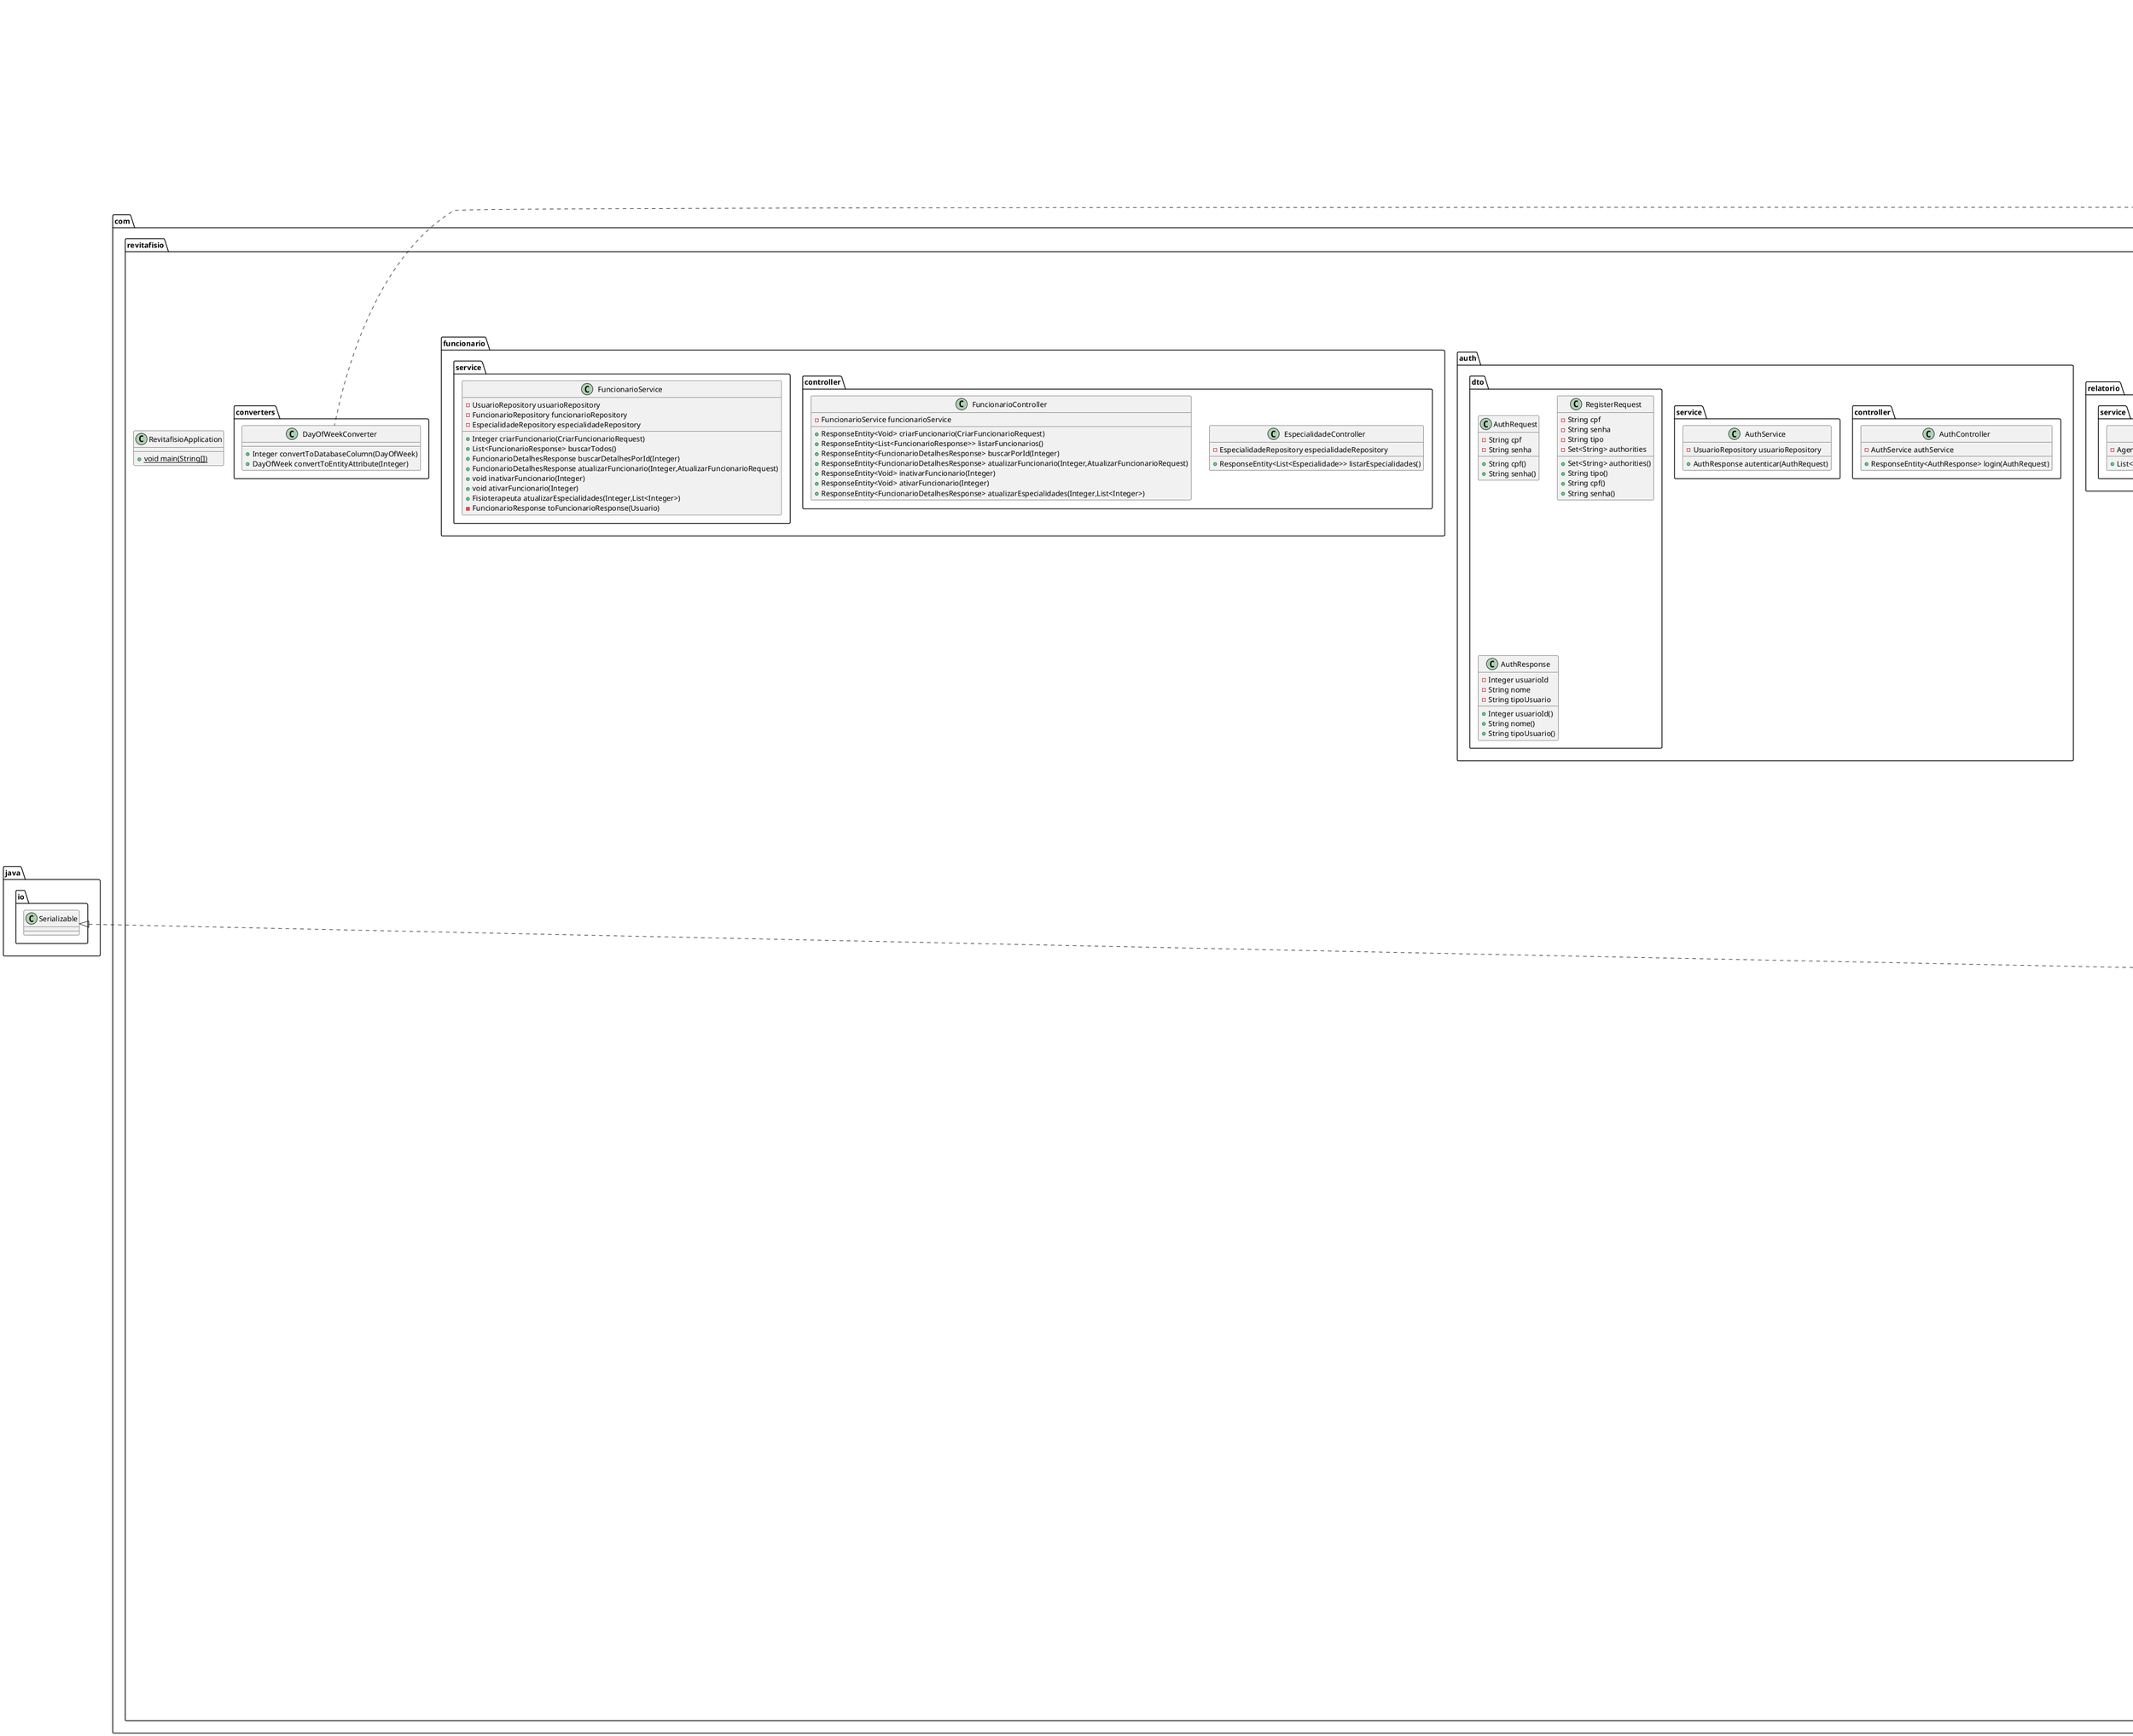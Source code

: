 @startuml
class com.revitafisio.entities.paciente.Evolucao {
- Integer idEvolucao
- Usuario paciente
- Usuario fisioterapeuta
- LocalDate data
- String descricao
- boolean preenchida
}

class com.revitafisio.paciente.service.AvaliacaoRpgService {
- AvaliacaoRpgRepository avaliacaoRepository
- PacienteRepository pacienteRepository
- FuncionarioRepository funcionarioRepository
+ AvaliacaoRpg salvar(AvaliacaoRpgRequest)
+ Optional<AvaliacaoRpg> buscarPorPaciente(Integer)
}


class com.revitafisio.records.AtualizarStatusRequest {
- String novoStatus
+ String novoStatus()
}


class com.revitafisio.entities.usuarios.Paciente {
}
class com.revitafisio.agendamento.service.HorarioTrabalhoService {
- {static} Logger logger
- HorarioTrabalhoRepository horarioTrabalhoRepository
- HorarioDisponivelRepository horarioDisponivelRepository
- FuncionarioRepository funcionarioRepository
+ HorarioTrabalhoResponse adicionarHorario(HorarioTrabalhoRequest)
+ void gerarDisponibilidadeParaMes(Integer,int,int)
+ List<HorarioTrabalhoResponse> listarHorariosPorFisioterapeuta(Integer)
+ void removerHorario(Integer)
}


class com.revitafisio.records.HorarioTrabalhoResponse {
- Integer id
- DayOfWeek diaDaSemana
- String nomeDiaSemana
- LocalTime horaInicio
- LocalTime horaFim
+ Integer id()
+ LocalTime horaFim()
+ String nomeDiaSemana()
+ DayOfWeek diaDaSemana()
+ LocalTime horaInicio()
}


class com.revitafisio.records.AtualizarFuncionarioRequest {
- String nome
- LocalDate dataNascimento
+ String nome()
+ LocalDate dataNascimento()
}


interface com.revitafisio.repository.PacienteRepository {
~ List<Paciente> findByNomeContainingIgnoreCase(String)
}

class com.revitafisio.entities.permissoes.Permissao {
- Integer idPermissao
- String codigo
- String descricao
}

interface com.revitafisio.repository.HorarioDisponivelRepository {
~ List<HorarioDisponivel> findByFisioterapeutaIdUsuarioAndDataBetween(Integer,LocalDate,LocalDate)
~ void deleteByFisioterapeutaIdUsuarioAndDataBetween(Integer,LocalDate,LocalDate)
~ List<HorarioDisponivel> findByFisioterapeutaIdUsuarioAndDataAndHoraInicio(Integer,LocalDate,LocalTime)
}

class com.revitafisio.paciente.Controller.AvaliacaoOrtopediaController {
- AvaliacaoOrtopediaService avaliacaoService
+ ResponseEntity<AvaliacaoOrtopedia> salvarAvaliacao(AvaliacaoOrtopediaRequest)
+ ResponseEntity<AvaliacaoOrtopedia> buscarPorPaciente(Integer)
}


class com.revitafisio.agendamento.controller.HorarioDisponivelController {
- HorarioDisponivelService horarioDisponivelService
+ ResponseEntity<List<HorarioDisponivelResponse>> buscarDisponibilidade(Integer,LocalDate,LocalDate)
}


interface com.revitafisio.repository.EspecialidadeRepository {
}
class com.revitafisio.records.FuncionarioDetalhesResponse {
- Integer idUsuario
- String nome
- String cpf
- LocalDate dataNascimento
- boolean ativo
- String tipo_usuario
- Set<Especialidade> especialidades
+ {static} FuncionarioDetalhesResponse from(Usuario)
+ Integer idUsuario()
+ String nome()
+ LocalDate dataNascimento()
+ String cpf()
+ boolean ativo()
+ Set<Especialidade> especialidades()
+ String tipo_usuario()
}


class com.revitafisio.records.PacienteDetalhesResponse {
- Integer id
- String nome
- String cpf
- LocalDate dataNascimento
- boolean ativo
- Set<Contato> contatos
+ Integer id()
+ String nome()
+ LocalDate dataNascimento()
+ String cpf()
+ boolean ativo()
+ Set<Contato> contatos()
}


interface com.revitafisio.repository.AgendamentoRepository {
~ List<Agendamento> findByFisioterapeuta_IdUsuarioAndDataHoraInicioGreaterThanEqualAndDataHoraFimLessThanEqual(Integer,LocalDateTime,LocalDateTime)
~ List<RelatorioAtendimentoResponse> getRelatorioAtendimentosPorPeriodo(LocalDateTime,LocalDateTime)
~ List<Agendamento> findAllByStatusAndDataHoraInicioBefore(StatusAgendamento,LocalDateTime)
}

class com.revitafisio.entities.permissoes.UsuarioPermissao {
- UsuarioPermissaoId id
- Usuario usuario
- Permissao permissao
- Especialidade especialidade
}

interface com.revitafisio.repository.FuncionarioRepository {
~ List<Usuario> findAllFuncionarios()
~ Optional<Usuario> findFuncionarioById(Integer)
}

interface com.revitafisio.repository.AvaliacaoRpgRepository {
~ Optional<AvaliacaoRpg> findByPacienteIdUsuario(Integer)
}

class com.revitafisio.relatorio.controller.RelatorioController {
- RelatorioService relatorioService
+ ResponseEntity<List<RelatorioAtendimentoResponse>> getRelatorioAtendimentos(int,int)
}


interface com.revitafisio.repository.UsuarioRepository {
~ Optional<Usuario> findByCpf(String)
}

class com.revitafisio.entities.usuarios.Fisioterapeuta {
- Set<Especialidade> especialidades
}

class com.revitafisio.relatorio.service.RelatorioService {
- AgendamentoRepository agendamentoRepository
+ List<RelatorioAtendimentoResponse> gerarRelatorioAtendimentos(int,int)
}


class com.revitafisio.records.RelatorioAtendimentoResponse {
- String nomeFisioterapeuta
- Long totalAtendimentos
+ String nomeFisioterapeuta()
+ Long totalAtendimentos()
}


class com.revitafisio.records.CriarAgendamentoRequest {
- Integer idPaciente
- Integer idFisioterapeuta
- Integer idEspecialidade
- LocalDateTime dataHoraInicio
- LocalDateTime dataHoraFim
+ Integer idFisioterapeuta()
+ Integer idEspecialidade()
+ LocalDateTime dataHoraInicio()
+ LocalDateTime dataHoraFim()
+ Integer idPaciente()
}


class com.revitafisio.records.HorarioDisponivelResponse {
- Integer id
- LocalDate data
- LocalTime horaInicio
- LocalTime horaFim
- boolean disponivel
+ Integer id()
+ LocalTime horaFim()
+ LocalDate data()
+ boolean disponivel()
+ LocalTime horaInicio()
}


class com.revitafisio.agendamento.service.HorarioDisponivelService {
- HorarioDisponivelRepository horarioDisponivelRepository
+ List<HorarioDisponivelResponse> buscarPorFisioEPeriodo(Integer,LocalDate,LocalDate)
}


class com.revitafisio.entities.agendamentos.Agendamento {
- Integer idAgendamento
- Usuario paciente
- Usuario fisioterapeuta
- Especialidade especialidade
- LocalDateTime dataHoraInicio
- LocalDateTime dataHoraFim
- StatusAgendamento status
}

enum com.revitafisio.entities.agendamentos.StatusAgendamento {
+  CONFIRMADO
+  CANCELADO
+  PENDENTE
+  REALIZADO
+  NAO_COMPARECEU
}

class com.revitafisio.auth.controller.AuthController {
- AuthService authService
+ ResponseEntity<AuthResponse> login(AuthRequest)
}


class com.revitafisio.funcionario.controller.EspecialidadeController {
- EspecialidadeRepository especialidadeRepository
+ ResponseEntity<List<Especialidade>> listarEspecialidades()
}


class com.revitafisio.records.CriarFuncionarioRequest {
- String nome
- String cpf
- LocalDate dataNascimento
- String senha
- TipoFuncionario tipo
+  FISIOTERAPEUTA
+  RECEPCIONISTA
+  ADMIN
+ String nome()
+ LocalDate dataNascimento()
+ String cpf()
+ String senha()
+ TipoFuncionario tipo()
}


enum com.revitafisio.records.TipoFuncionario {
+  FISIOTERAPEUTA
+  RECEPCIONISTA
+  ADMIN
}

class com.revitafisio.records.HorarioTrabalhoRequest {
- Integer idFisioterapeuta
- DayOfWeek diaDaSemana
- LocalTime horaInicio
- LocalTime horaFim
+ Integer idFisioterapeuta()
+ LocalTime horaFim()
+ DayOfWeek diaDaSemana()
+ LocalTime horaInicio()
}


class com.revitafisio.agendamento.controller.AgendamentoController {
- AgendamentoService agendamentoService
+ ResponseEntity<AgendamentoResponse> criarAgendamento(CriarAgendamentoRequest)
+ ResponseEntity<List<AgendamentoResponse>> buscarAgenda(Integer,LocalDateTime,LocalDateTime)
+ ResponseEntity<List<AgendamentoResponse>> buscarPendentes()
+ ResponseEntity<Void> atualizarStatus(Integer,AtualizarStatusRequest)
}


class com.revitafisio.entities.usuarios.Contato {
- Integer idContato
- Usuario usuario
- TipoContato tipo
- String valor
- boolean principal
}

enum com.revitafisio.entities.usuarios.TipoContato {
+  TELEFONE
+  CELULAR
+  EMAIL
+  WHATSAPP
}

class com.revitafisio.auth.service.AuthService {
- UsuarioRepository usuarioRepository
+ AuthResponse autenticar(AuthRequest)
}


class com.revitafisio.entities.usuarios.Admin {
}
class com.revitafisio.paciente.Controller.EvolucaoController {
- EvolucaoService evolucaoService
+ ResponseEntity<EvolucaoResponse> salvarEvolucao(CriarEvolucaoRequest)
+ ResponseEntity<List<EvolucaoResponse>> listarPorPaciente(Integer)
}


class com.revitafisio.records.FuncionarioResponse {
- Integer id
- String nome
- String tipo
+ Integer id()
+ String nome()
+ String tipo()
}


class com.revitafisio.entities.paciente.AvaliacaoRpg {
- Integer idAvaliacao
- Usuario paciente
- Usuario fisioterapeuta
- LocalDate dataAvaliacao
- String diagnostico_clinico
- String hma
- String posicao_dor
- String outras_patologias
- String outros_exames
- String medicamentos_descricao
- String outros_desequilibrios
- String tratamento_proposto
- String observacoes
- Boolean ressonancia_magnetica
- Boolean raio_x
- Boolean tomografia
- Boolean uso_medicamentos
- GrauDor grau_dor
- PosicaoCabeca cabeca
- NivelamentoOmbros ombros
- SimetriaMaos maos
- SimetriaEias eias
- PosicaoJoelhos joelhos
- CurvaturaLombar lombar
- PosicaoPelve pelve
- PosicaoEscapulas escapulas
}

enum com.revitafisio.entities.paciente.GrauDor {
+  LEVE
+  MODERADA
+  INTENSA
}

enum com.revitafisio.entities.paciente.PosicaoCabeca {
+  ALINHADA
+  RODADA_DIREITA
+  RODADA_ESQUERDA
+  INCLINADA_ESQUERDA
+  INCLINADA_DIREITA
}

enum com.revitafisio.entities.paciente.NivelamentoOmbros {
+  NIVELADOS
+  ESQUERDO_ELEVADO
+  DIREITO_ELEVADO
}

enum com.revitafisio.entities.paciente.SimetriaMaos {
+  SIMETRICOS
+  DIREITA_ALTA
+  ESQUERDA_ALTA
}

enum com.revitafisio.entities.paciente.SimetriaEias {
+  SIMETRICAS
+  DIREITA_ALTA
+  ESQUERDA_ALTA
}

enum com.revitafisio.entities.paciente.PosicaoJoelhos {
+  VALGO
+  VARO
+  NORMAL
}

enum com.revitafisio.entities.paciente.CurvaturaLombar {
+  HIPERLORDOSE
+  RETIFICADA
+  NORMAL
}

enum com.revitafisio.entities.paciente.PosicaoPelve {
+  ANTEVERSÃO
+  RETROVERSÃO
+  NORMAL
}

enum com.revitafisio.entities.paciente.PosicaoEscapulas {
+  DIREITA_ALTA
+  ESQUERDA_ALTA
}

class com.revitafisio.records.CriarContatoRequest {
- Contato.TipoContato tipo
- String valor
- boolean principal
+ String valor()
+ boolean principal()
+ Contato.TipoContato tipo()
}


class com.revitafisio.entities.usuarios.Recepcionista {
}
class com.revitafisio.RevitafisioApplication {
+ {static} void main(String[])
}

class com.revitafisio.entities.agendamentos.HorarioDisponivel {
- Integer idHorario
- Usuario fisioterapeuta
- LocalDate data
- LocalTime horaInicio
- LocalTime horaFim
- boolean disponivel
}

class com.revitafisio.records.EvolucaoResponse {
- Integer idEvolucao
- LocalDate data
- String descricao
- String nomeFisioterapeuta
+ String nomeFisioterapeuta()
+ Integer idEvolucao()
+ String descricao()
+ LocalDate data()
}


class com.revitafisio.records.CriarPacienteRequest {
- String nome
- String cpf
- LocalDate dataNascimento
- List<CriarContatoRequest> contatos
+ List<CriarContatoRequest> contatos()
+ String nome()
+ LocalDate dataNascimento()
+ String cpf()
}


abstract class com.revitafisio.entities.usuarios.Usuario {
- Integer idUsuario
- String nome
- String cpf
- LocalDate dataNascimento
- String senha
- LocalDateTime dataCadastro
- Set<Contato> contatos
- boolean ativo
}

class com.revitafisio.paciente.service.AvaliacaoOrtopediaService {
- AvaliacaoOrtopediaRepository avaliacaoRepository
- PacienteRepository pacienteRepository
- FuncionarioRepository funcionarioRepository
+ AvaliacaoOrtopedia salvar(AvaliacaoOrtopediaRequest)
+ Optional<AvaliacaoOrtopedia> buscarPorPaciente(Integer)
}


class com.revitafisio.entities.usuarios.Especialidade {
- Integer idEspecialidade
- String nome
- String cor
}

class com.revitafisio.auth.dto.AuthRequest {
- String cpf
- String senha
+ String cpf()
+ String senha()
}


class com.revitafisio.entities.permissoes.UsuarioPermissaoId {
- Integer usuarioId
- Integer permissaoId
}

class com.revitafisio.paciente.service.PacienteService {
- UsuarioRepository usuarioRepository
- PacienteRepository pacienteRepository
+ Integer criarPaciente(CriarPacienteRequest)
+ List<PacienteResponse> buscarPorNome(String)
+ PacienteDetalhesResponse buscarPorId(Integer)
+ PacienteDetalhesResponse atualizarPaciente(Integer,AtualizarPacienteRequest)
+ void inativarPaciente(Integer)
+ void ativarPaciente(Integer)
- Contato toContatoEntity(CriarContatoRequest,Paciente)
- PacienteResponse toPacienteResponse(Paciente)
- PacienteDetalhesResponse toPacienteDetalhesResponse(Paciente)
+ List<PacienteResponse> buscarTodos()
}


class com.revitafisio.records.PacienteResponse {
- Integer id
- String nome
- String cpf
+ Integer id()
+ String nome()
+ String cpf()
}


class com.revitafisio.records.AgendamentoResponse {
- Integer id
- String nomePaciente
- String nomeFisioterapeuta
- String nomeEspecialidade
- LocalDateTime inicio
- LocalDateTime fim
- String status
+ Integer id()
+ String nomeFisioterapeuta()
+ String status()
+ LocalDateTime inicio()
+ LocalDateTime fim()
+ String nomePaciente()
+ String nomeEspecialidade()
}


class com.revitafisio.entities.permissoes.Cargo {
- Integer idCargo
- String nomeCargo
- Set<Permissao> permissoes
}

class com.revitafisio.funcionario.controller.FuncionarioController {
- FuncionarioService funcionarioService
+ ResponseEntity<Void> criarFuncionario(CriarFuncionarioRequest)
+ ResponseEntity<List<FuncionarioResponse>> listarFuncionarios()
+ ResponseEntity<FuncionarioDetalhesResponse> buscarPorId(Integer)
+ ResponseEntity<FuncionarioDetalhesResponse> atualizarFuncionario(Integer,AtualizarFuncionarioRequest)
+ ResponseEntity<Void> inativarFuncionario(Integer)
+ ResponseEntity<Void> ativarFuncionario(Integer)
+ ResponseEntity<FuncionarioDetalhesResponse> atualizarEspecialidades(Integer,List<Integer>)
}


class com.revitafisio.paciente.Controller.AvaliacaoRpgController {
- AvaliacaoRpgService avaliacaoService
+ ResponseEntity<AvaliacaoRpg> salvarAvaliacao(AvaliacaoRpgRequest)
+ ResponseEntity<AvaliacaoRpg> buscarPorPaciente(Integer)
}


class com.revitafisio.agendamento.service.AgendamentoService {
- AgendamentoRepository agendamentoRepository
- PacienteRepository pacienteRepository
- UsuarioRepository usuarioRepository
- EspecialidadeRepository especialidadeRepository
- HorarioDisponivelRepository horarioDisponivelRepository
+ AgendamentoResponse criarAgendamento(CriarAgendamentoRequest)
+ List<AgendamentoResponse> buscarAgenda(Integer,LocalDateTime,LocalDateTime)
+ List<AgendamentoResponse> buscarAgendamentosPendentesDeStatus()
+ void atualizarStatus(Integer,String)
- void liberarHorario(Agendamento)
}


class com.revitafisio.auth.dto.RegisterRequest {
- String cpf
- String senha
- String tipo
- Set<String> authorities
+ Set<String> authorities()
+ String tipo()
+ String cpf()
+ String senha()
}


class com.revitafisio.paciente.service.EvolucaoService {
- EvolucaoRepository evolucaoRepository
- PacienteRepository pacienteRepository
- FuncionarioRepository funcionarioRepository
+ EvolucaoResponse salvarEvolucao(CriarEvolucaoRequest)
+ List<EvolucaoResponse> listarEvolucoesPorPaciente(Integer)
}


interface com.revitafisio.repository.EvolucaoRepository {
~ List<Evolucao> findByPacienteIdUsuarioOrderByDataDesc(Integer)
}

class com.revitafisio.records.AtualizarPacienteRequest {
- String nome
- LocalDate dataNascimento
- List<CriarContatoRequest> contatos
+ List<CriarContatoRequest> contatos()
+ String nome()
+ LocalDate dataNascimento()
}


class com.revitafisio.entities.paciente.AvaliacaoOrtopedia {
- Integer idAvaliacao
- Usuario paciente
- Usuario fisioterapeuta
- LocalDate dataAvaliacao
- String profissao
- String pressao_arterial
- String avaliacao_postural
- String alergias
- String indicacao_medica
- String queixa_principal
- String hda_hdp
- String doencas_cardiacas
- String comorbidades
- String medicacoes
- String diagnostico_fisioterapeutico
- String objetivos
- String conduta
- String observacoes
- Integer frequencia_cardiaca
- Integer frequencia_respiratoria
- BigDecimal temperatura
}

class com.revitafisio.entities.agendamentos.HorarioTrabalho {
- Integer id
- Usuario fisioterapeuta
- DayOfWeek diaDaSemana
- LocalTime horaInicio
- LocalTime horaFim
- boolean ativo
}

class com.revitafisio.records.AvaliacaoRpgRequest {
- Integer idPaciente
- Integer idFisioterapeuta
- String diagnostico_clinico
- String hma
- String posicao_dor
- String outras_patologias
- String outros_exames
- String medicamentos_descricao
- String outros_desequilibrios
- String tratamento_proposto
- String observacoes
- Boolean ressonancia_magnetica
- Boolean raio_x
- Boolean tomografia
- Boolean uso_medicamentos
- AvaliacaoRpg.GrauDor grau_dor
- AvaliacaoRpg.PosicaoCabeca cabeca
- AvaliacaoRpg.NivelamentoOmbros ombros
- AvaliacaoRpg.SimetriaMaos maos
- AvaliacaoRpg.SimetriaEias eias
- AvaliacaoRpg.PosicaoJoelhos joelhos
- AvaliacaoRpg.CurvaturaLombar lombar
- AvaliacaoRpg.PosicaoPelve pelve
- AvaliacaoRpg.PosicaoEscapulas escapulas
+ Integer idFisioterapeuta()
+ AvaliacaoRpg.CurvaturaLombar lombar()
+ AvaliacaoRpg.PosicaoPelve pelve()
+ AvaliacaoRpg.SimetriaEias eias()
+ String observacoes()
+ Boolean ressonancia_magnetica()
+ AvaliacaoRpg.GrauDor grau_dor()
+ String medicamentos_descricao()
+ AvaliacaoRpg.PosicaoEscapulas escapulas()
+ Boolean tomografia()
+ Boolean uso_medicamentos()
+ String outros_exames()
+ AvaliacaoRpg.NivelamentoOmbros ombros()
+ String tratamento_proposto()
+ AvaliacaoRpg.SimetriaMaos maos()
+ AvaliacaoRpg.PosicaoJoelhos joelhos()
+ String diagnostico_clinico()
+ String outras_patologias()
+ String outros_desequilibrios()
+ Integer idPaciente()
+ String hma()
+ String posicao_dor()
+ Boolean raio_x()
+ AvaliacaoRpg.PosicaoCabeca cabeca()
}


class com.revitafisio.paciente.Controller.PacienteController {
- PacienteService pacienteService
+ ResponseEntity<Void> criarPaciente(CriarPacienteRequest)
+ ResponseEntity<List<PacienteResponse>> buscarPacientes(String)
+ ResponseEntity<PacienteDetalhesResponse> buscarPorId(Integer)
+ ResponseEntity<PacienteDetalhesResponse> atualizarPaciente(Integer,AtualizarPacienteRequest)
+ ResponseEntity<Void> inativarPaciente(Integer)
+ ResponseEntity<Void> ativarPaciente(Integer)
}


interface com.revitafisio.repository.HorarioTrabalhoRepository {
~ List<HorarioTrabalho> findByFisioterapeutaIdUsuario(Integer)
~ List<HorarioTrabalho> findByFisioterapeuta_IdUsuarioAndDiaDaSemana(Integer,DayOfWeek)
}

class com.revitafisio.records.AvaliacaoOrtopediaRequest {
- Integer idPaciente
- Integer idFisioterapeuta
- String profissao
- String pressao_arterial
- String avaliacao_postural
- String alergias
- String indicacao_medica
- String queixa_principal
- String hda_hdp
- String doencas_cardiacas
- String comorbidades
- String medicacoes
- String diagnostico_fisioterapeutico
- String objetivos
- String conduta
- String observacoes
- Integer frequencia_cardiaca
- Integer frequencia_respiratoria
- BigDecimal temperatura
+ Integer idFisioterapeuta()
+ String avaliacao_postural()
+ String doencas_cardiacas()
+ String hda_hdp()
+ Integer frequencia_respiratoria()
+ String indicacao_medica()
+ String objetivos()
+ String queixa_principal()
+ String observacoes()
+ String alergias()
+ String comorbidades()
+ String diagnostico_fisioterapeutico()
+ String medicacoes()
+ String profissao()
+ Integer frequencia_cardiaca()
+ String pressao_arterial()
+ String conduta()
+ BigDecimal temperatura()
+ Integer idPaciente()
}


class com.revitafisio.funcionario.service.FuncionarioService {
- UsuarioRepository usuarioRepository
- FuncionarioRepository funcionarioRepository
- EspecialidadeRepository especialidadeRepository
+ Integer criarFuncionario(CriarFuncionarioRequest)
+ List<FuncionarioResponse> buscarTodos()
+ FuncionarioDetalhesResponse buscarDetalhesPorId(Integer)
+ FuncionarioDetalhesResponse atualizarFuncionario(Integer,AtualizarFuncionarioRequest)
+ void inativarFuncionario(Integer)
+ void ativarFuncionario(Integer)
+ Fisioterapeuta atualizarEspecialidades(Integer,List<Integer>)
- FuncionarioResponse toFuncionarioResponse(Usuario)
}


class com.revitafisio.records.CriarEvolucaoRequest {
- Integer idPaciente
- Integer idFisioterapeuta
- String descricao
+ Integer idFisioterapeuta()
+ String descricao()
+ Integer idPaciente()
}


class com.revitafisio.agendamento.controller.HorarioTrabalhoController {
- HorarioTrabalhoService horarioTrabalhoService
+ ResponseEntity<HorarioTrabalhoResponse> adicionarHorario(HorarioTrabalhoRequest)
+ ResponseEntity<List<HorarioTrabalhoResponse>> listarPorFisioterapeuta(Integer)
+ ResponseEntity<Void> removerHorario(Integer)
+ ResponseEntity<Void> gerarDisponibilidade(Integer,int,int)
}


interface com.revitafisio.repository.AvaliacaoOrtopediaRepository {
~ Optional<AvaliacaoOrtopedia> findByPacienteIdUsuario(Integer)
}

class com.revitafisio.auth.dto.AuthResponse {
- Integer usuarioId
- String nome
- String tipoUsuario
+ Integer usuarioId()
+ String nome()
+ String tipoUsuario()
}


class com.revitafisio.converters.DayOfWeekConverter {
+ Integer convertToDatabaseColumn(DayOfWeek)
+ DayOfWeek convertToEntityAttribute(Integer)
}



com.revitafisio.entities.usuarios.Usuario <|-- com.revitafisio.entities.usuarios.Paciente
org.springframework.data.jpa.repository.JpaRepository <|-- com.revitafisio.repository.PacienteRepository
org.springframework.data.jpa.repository.JpaRepository <|-- com.revitafisio.repository.HorarioDisponivelRepository
org.springframework.data.jpa.repository.JpaRepository <|-- com.revitafisio.repository.EspecialidadeRepository
org.springframework.data.jpa.repository.JpaRepository <|-- com.revitafisio.repository.AgendamentoRepository
org.springframework.data.jpa.repository.JpaRepository <|-- com.revitafisio.repository.FuncionarioRepository
org.springframework.data.jpa.repository.JpaRepository <|-- com.revitafisio.repository.AvaliacaoRpgRepository
org.springframework.data.jpa.repository.JpaRepository <|-- com.revitafisio.repository.UsuarioRepository
com.revitafisio.entities.usuarios.Usuario <|-- com.revitafisio.entities.usuarios.Fisioterapeuta
com.revitafisio.entities.usuarios.Usuario <|-- com.revitafisio.entities.usuarios.Admin
com.revitafisio.entities.usuarios.Usuario <|-- com.revitafisio.entities.usuarios.Recepcionista
java.io.Serializable <|.. com.revitafisio.entities.permissoes.UsuarioPermissaoId
org.springframework.data.jpa.repository.JpaRepository <|-- com.revitafisio.repository.EvolucaoRepository
org.springframework.data.jpa.repository.JpaRepository <|-- com.revitafisio.repository.HorarioTrabalhoRepository
org.springframework.data.jpa.repository.JpaRepository <|-- com.revitafisio.repository.AvaliacaoOrtopediaRepository
jakarta.persistence.AttributeConverter <|.. com.revitafisio.converters.DayOfWeekConverter
@enduml